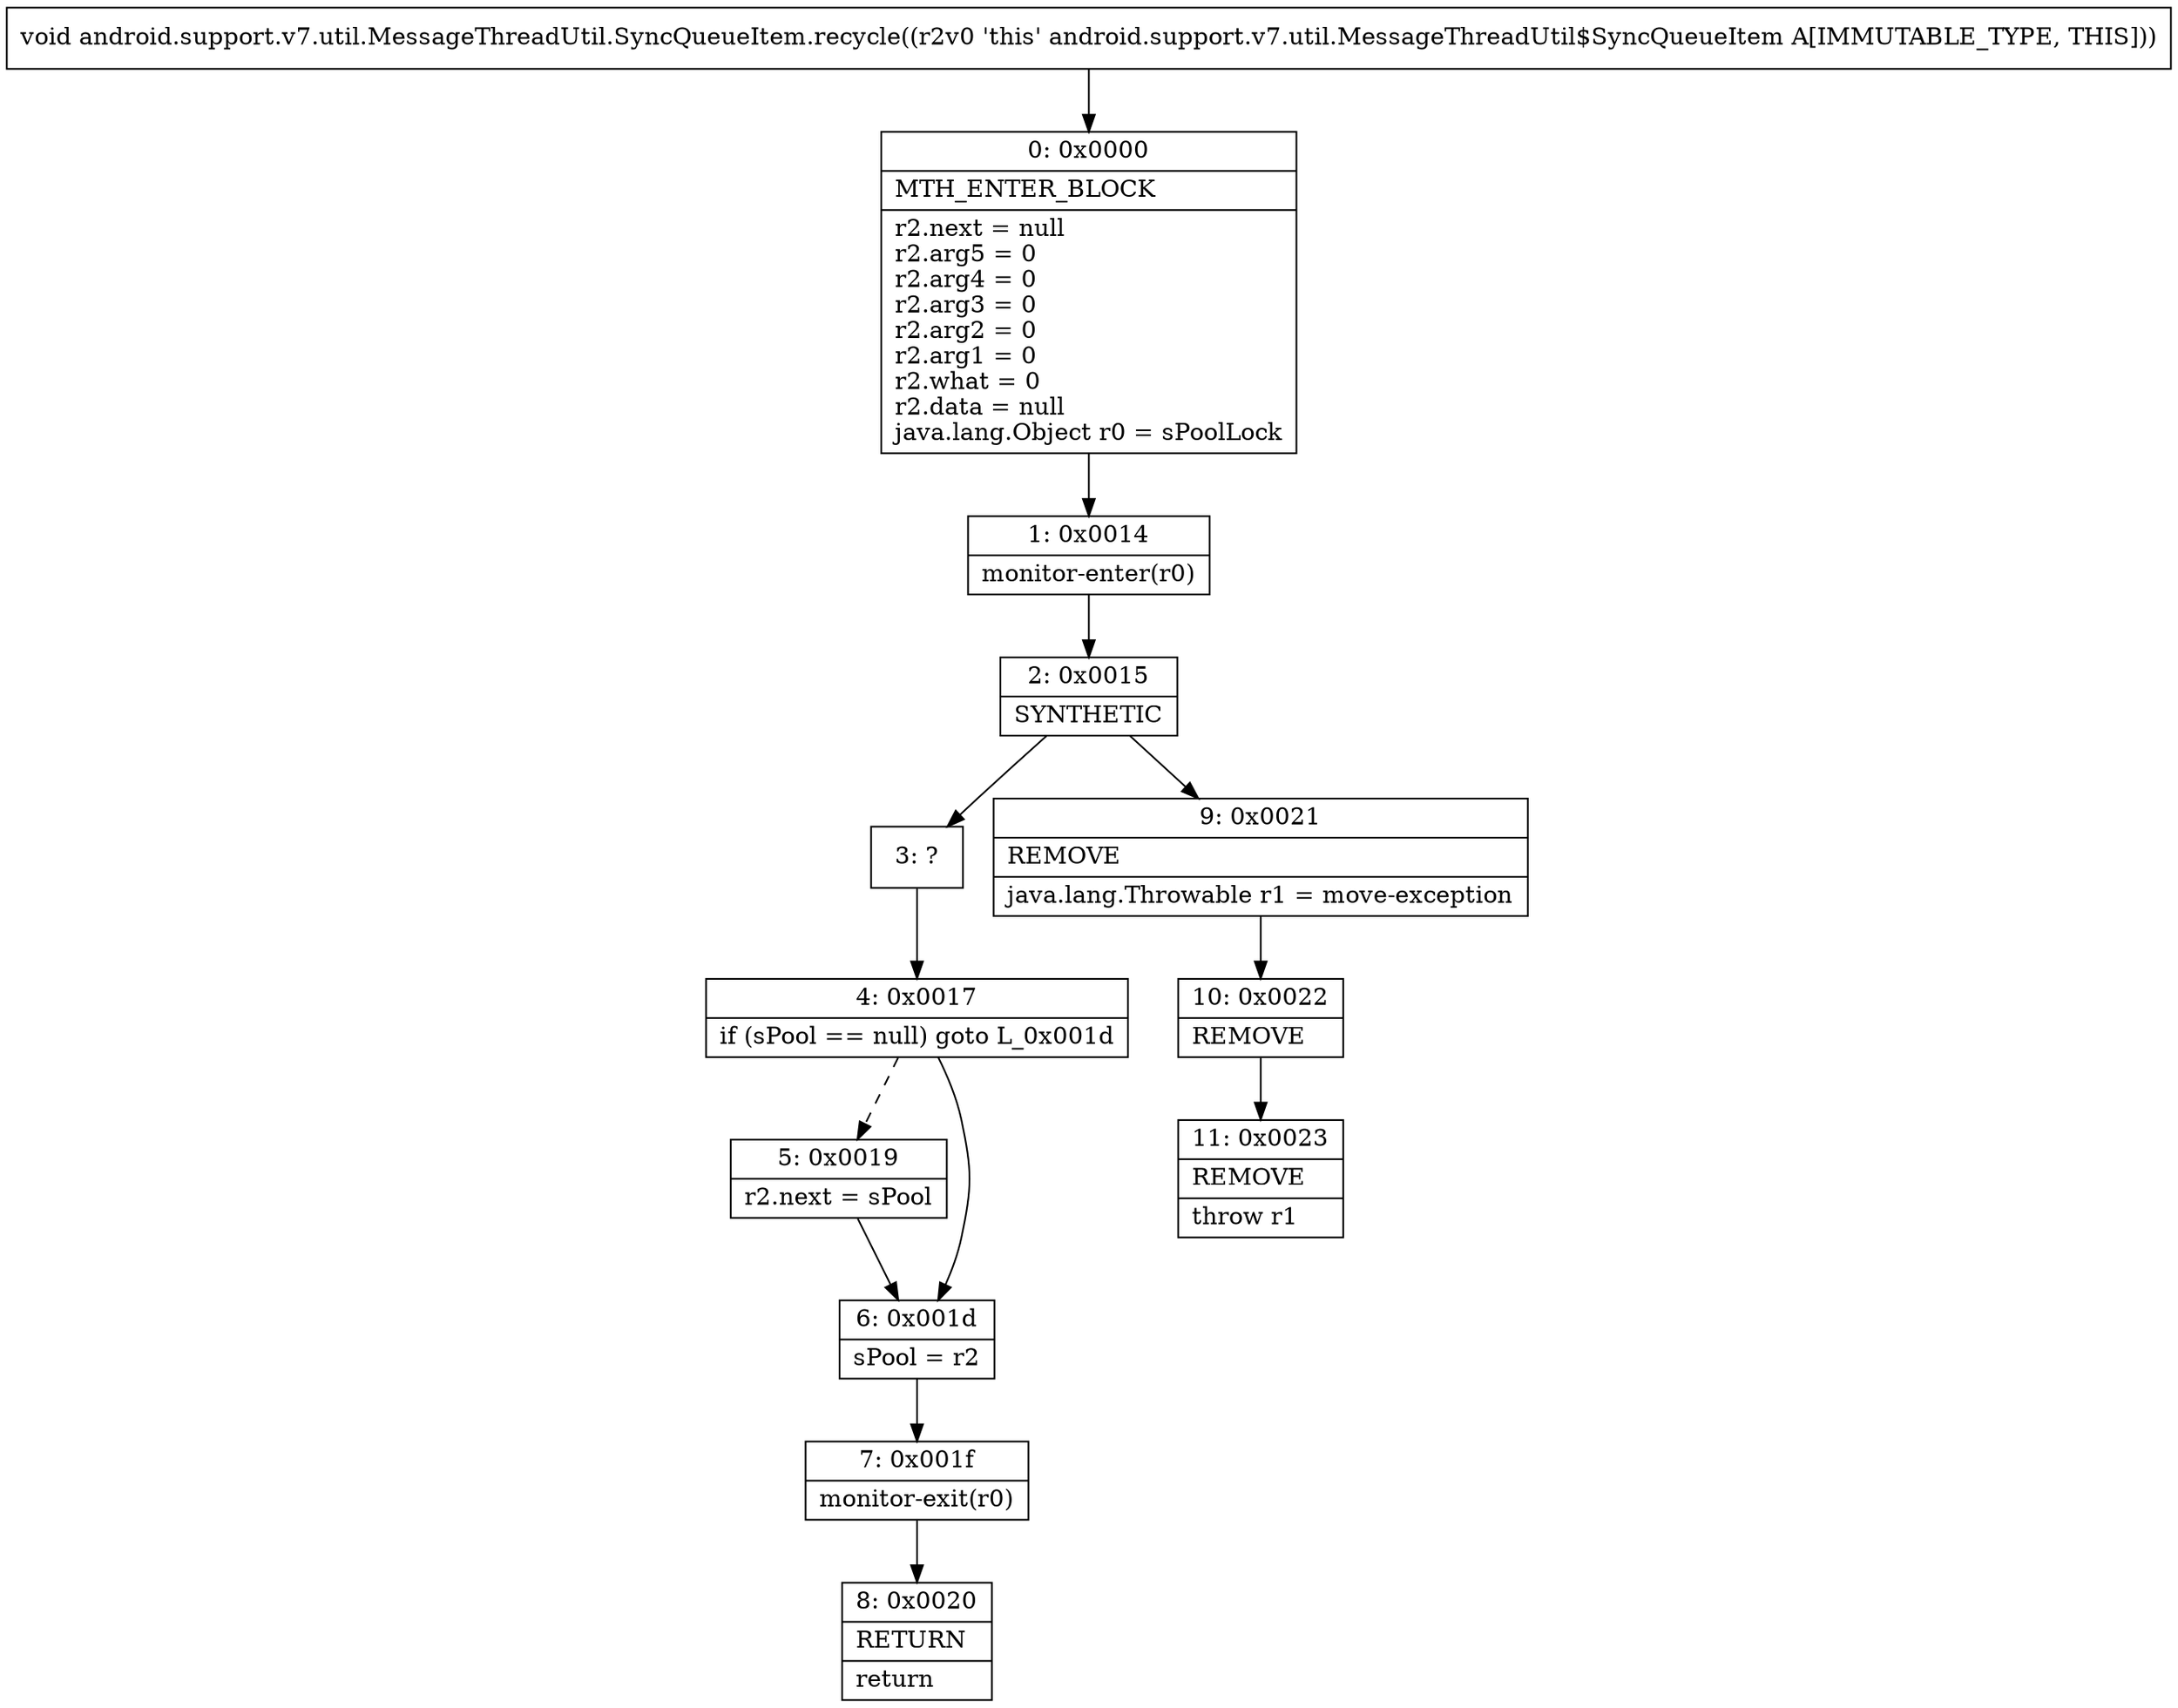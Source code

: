 digraph "CFG forandroid.support.v7.util.MessageThreadUtil.SyncQueueItem.recycle()V" {
Node_0 [shape=record,label="{0\:\ 0x0000|MTH_ENTER_BLOCK\l|r2.next = null\lr2.arg5 = 0\lr2.arg4 = 0\lr2.arg3 = 0\lr2.arg2 = 0\lr2.arg1 = 0\lr2.what = 0\lr2.data = null\ljava.lang.Object r0 = sPoolLock\l}"];
Node_1 [shape=record,label="{1\:\ 0x0014|monitor\-enter(r0)\l}"];
Node_2 [shape=record,label="{2\:\ 0x0015|SYNTHETIC\l}"];
Node_3 [shape=record,label="{3\:\ ?}"];
Node_4 [shape=record,label="{4\:\ 0x0017|if (sPool == null) goto L_0x001d\l}"];
Node_5 [shape=record,label="{5\:\ 0x0019|r2.next = sPool\l}"];
Node_6 [shape=record,label="{6\:\ 0x001d|sPool = r2\l}"];
Node_7 [shape=record,label="{7\:\ 0x001f|monitor\-exit(r0)\l}"];
Node_8 [shape=record,label="{8\:\ 0x0020|RETURN\l|return\l}"];
Node_9 [shape=record,label="{9\:\ 0x0021|REMOVE\l|java.lang.Throwable r1 = move\-exception\l}"];
Node_10 [shape=record,label="{10\:\ 0x0022|REMOVE\l}"];
Node_11 [shape=record,label="{11\:\ 0x0023|REMOVE\l|throw r1\l}"];
MethodNode[shape=record,label="{void android.support.v7.util.MessageThreadUtil.SyncQueueItem.recycle((r2v0 'this' android.support.v7.util.MessageThreadUtil$SyncQueueItem A[IMMUTABLE_TYPE, THIS])) }"];
MethodNode -> Node_0;
Node_0 -> Node_1;
Node_1 -> Node_2;
Node_2 -> Node_3;
Node_2 -> Node_9;
Node_3 -> Node_4;
Node_4 -> Node_5[style=dashed];
Node_4 -> Node_6;
Node_5 -> Node_6;
Node_6 -> Node_7;
Node_7 -> Node_8;
Node_9 -> Node_10;
Node_10 -> Node_11;
}

